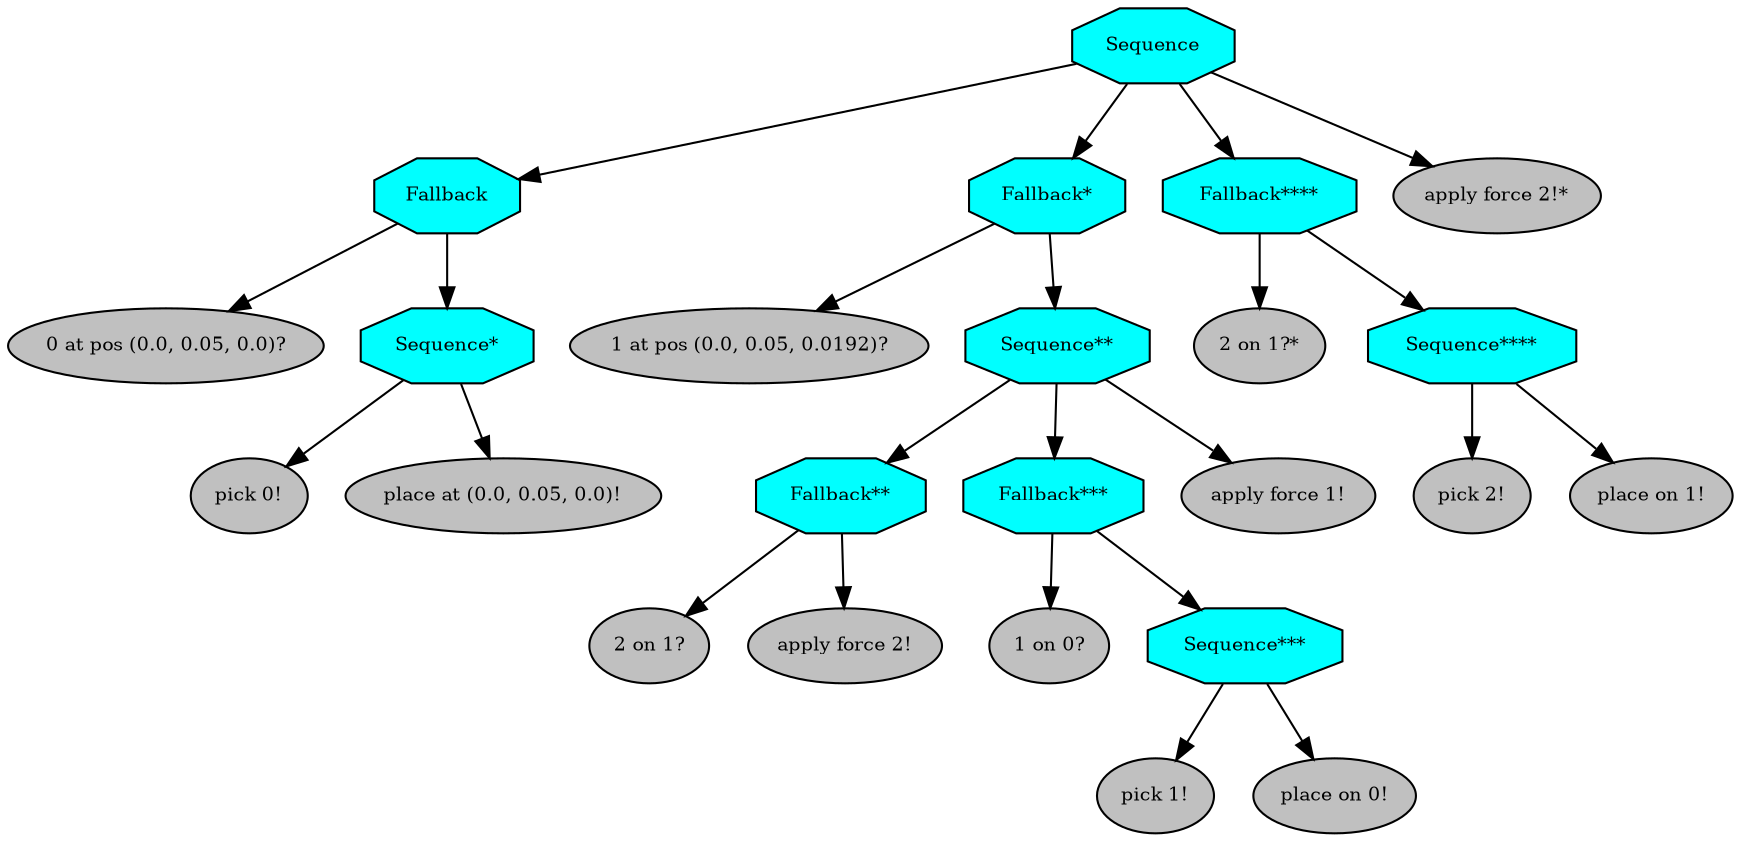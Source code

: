 digraph pastafarianism {
ordering=out;
graph [fontname="times-roman"];
node [fontname="times-roman"];
edge [fontname="times-roman"];
Sequence [fillcolor=cyan, fontcolor=black, fontsize=9, label=Sequence, shape=octagon, style=filled];
Fallback [fillcolor=cyan, fontcolor=black, fontsize=9, label=Fallback, shape=octagon, style=filled];
Sequence -> Fallback;
"0 at pos (0.0, 0.05, 0.0)?" [fillcolor=gray, fontcolor=black, fontsize=9, label="0 at pos (0.0, 0.05, 0.0)?", shape=ellipse, style=filled];
Fallback -> "0 at pos (0.0, 0.05, 0.0)?";
"Sequence*" [fillcolor=cyan, fontcolor=black, fontsize=9, label="Sequence*", shape=octagon, style=filled];
Fallback -> "Sequence*";
"pick 0!" [fillcolor=gray, fontcolor=black, fontsize=9, label="pick 0!", shape=ellipse, style=filled];
"Sequence*" -> "pick 0!";
"place at (0.0, 0.05, 0.0)!" [fillcolor=gray, fontcolor=black, fontsize=9, label="place at (0.0, 0.05, 0.0)!", shape=ellipse, style=filled];
"Sequence*" -> "place at (0.0, 0.05, 0.0)!";
"Fallback*" [fillcolor=cyan, fontcolor=black, fontsize=9, label="Fallback*", shape=octagon, style=filled];
Sequence -> "Fallback*";
"1 at pos (0.0, 0.05, 0.0192)?" [fillcolor=gray, fontcolor=black, fontsize=9, label="1 at pos (0.0, 0.05, 0.0192)?", shape=ellipse, style=filled];
"Fallback*" -> "1 at pos (0.0, 0.05, 0.0192)?";
"Sequence**" [fillcolor=cyan, fontcolor=black, fontsize=9, label="Sequence**", shape=octagon, style=filled];
"Fallback*" -> "Sequence**";
"Fallback**" [fillcolor=cyan, fontcolor=black, fontsize=9, label="Fallback**", shape=octagon, style=filled];
"Sequence**" -> "Fallback**";
"2 on 1?" [fillcolor=gray, fontcolor=black, fontsize=9, label="2 on 1?", shape=ellipse, style=filled];
"Fallback**" -> "2 on 1?";
"apply force 2!" [fillcolor=gray, fontcolor=black, fontsize=9, label="apply force 2!", shape=ellipse, style=filled];
"Fallback**" -> "apply force 2!";
"Fallback***" [fillcolor=cyan, fontcolor=black, fontsize=9, label="Fallback***", shape=octagon, style=filled];
"Sequence**" -> "Fallback***";
"1 on 0?" [fillcolor=gray, fontcolor=black, fontsize=9, label="1 on 0?", shape=ellipse, style=filled];
"Fallback***" -> "1 on 0?";
"Sequence***" [fillcolor=cyan, fontcolor=black, fontsize=9, label="Sequence***", shape=octagon, style=filled];
"Fallback***" -> "Sequence***";
"pick 1!" [fillcolor=gray, fontcolor=black, fontsize=9, label="pick 1!", shape=ellipse, style=filled];
"Sequence***" -> "pick 1!";
"place on 0!" [fillcolor=gray, fontcolor=black, fontsize=9, label="place on 0!", shape=ellipse, style=filled];
"Sequence***" -> "place on 0!";
"apply force 1!" [fillcolor=gray, fontcolor=black, fontsize=9, label="apply force 1!", shape=ellipse, style=filled];
"Sequence**" -> "apply force 1!";
"Fallback****" [fillcolor=cyan, fontcolor=black, fontsize=9, label="Fallback****", shape=octagon, style=filled];
Sequence -> "Fallback****";
"2 on 1?*" [fillcolor=gray, fontcolor=black, fontsize=9, label="2 on 1?*", shape=ellipse, style=filled];
"Fallback****" -> "2 on 1?*";
"Sequence****" [fillcolor=cyan, fontcolor=black, fontsize=9, label="Sequence****", shape=octagon, style=filled];
"Fallback****" -> "Sequence****";
"pick 2!" [fillcolor=gray, fontcolor=black, fontsize=9, label="pick 2!", shape=ellipse, style=filled];
"Sequence****" -> "pick 2!";
"place on 1!" [fillcolor=gray, fontcolor=black, fontsize=9, label="place on 1!", shape=ellipse, style=filled];
"Sequence****" -> "place on 1!";
"apply force 2!*" [fillcolor=gray, fontcolor=black, fontsize=9, label="apply force 2!*", shape=ellipse, style=filled];
Sequence -> "apply force 2!*";
}
